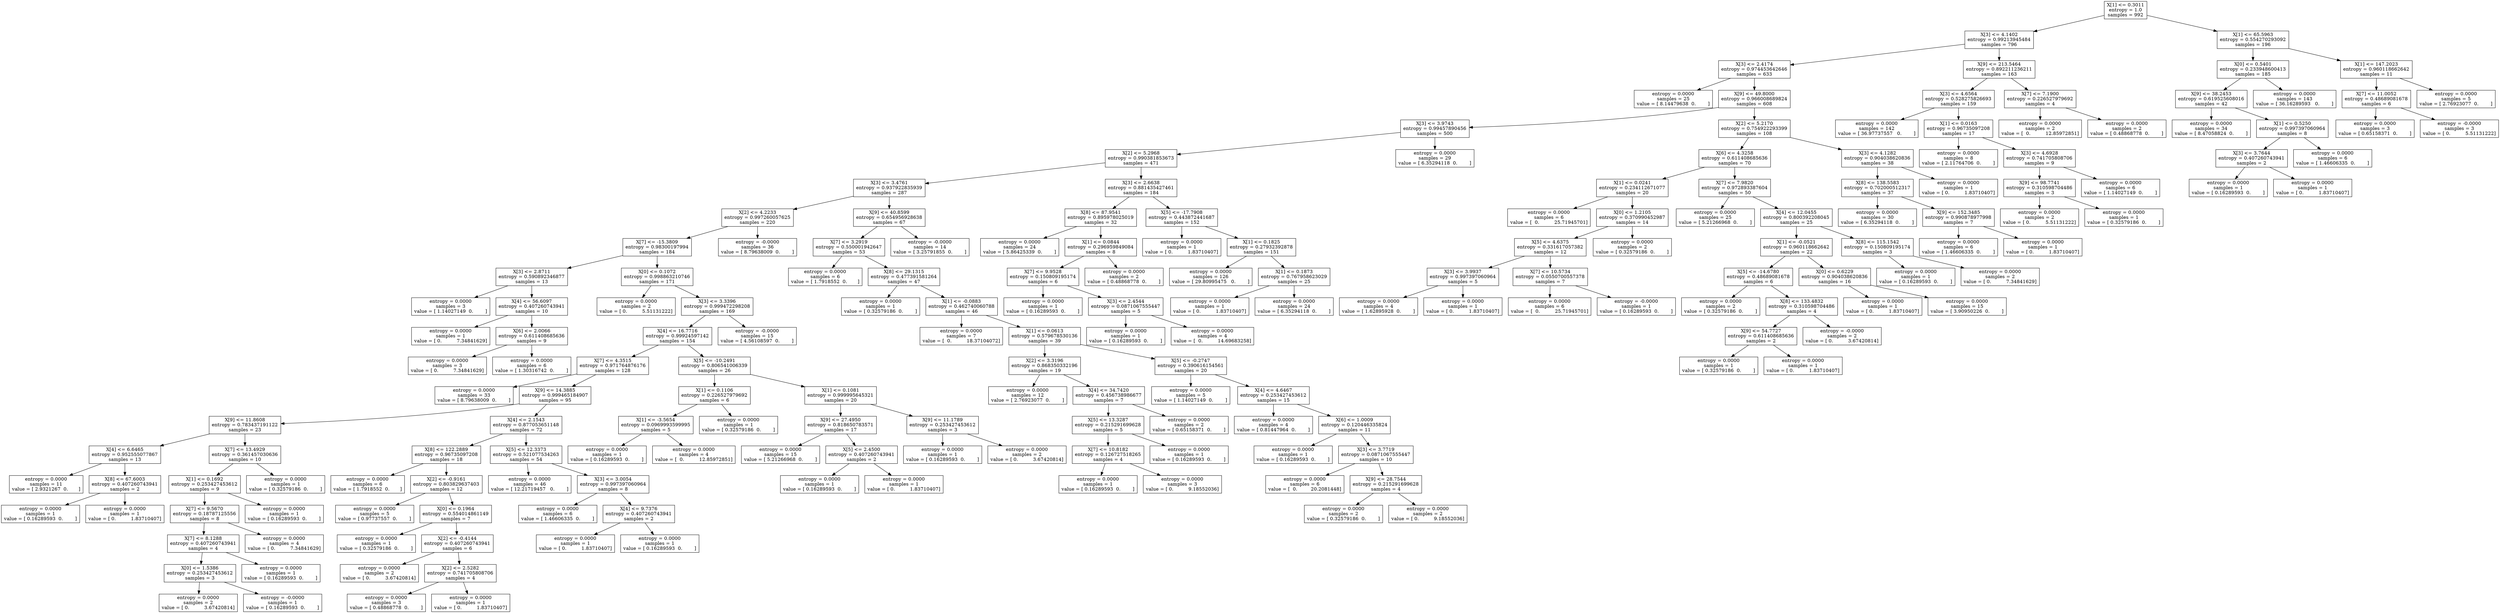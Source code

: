 digraph Tree {
0 [label="X[1] <= 0.3011\nentropy = 1.0\nsamples = 992", shape="box"] ;
1 [label="X[3] <= 4.1402\nentropy = 0.99213945484\nsamples = 796", shape="box"] ;
0 -> 1 ;
2 [label="X[3] <= 2.4174\nentropy = 0.974453642646\nsamples = 633", shape="box"] ;
1 -> 2 ;
3 [label="entropy = 0.0000\nsamples = 25\nvalue = [ 8.14479638  0.        ]", shape="box"] ;
2 -> 3 ;
4 [label="X[9] <= 49.8000\nentropy = 0.966008689824\nsamples = 608", shape="box"] ;
2 -> 4 ;
5 [label="X[3] <= 3.9743\nentropy = 0.99457890456\nsamples = 500", shape="box"] ;
4 -> 5 ;
6 [label="X[2] <= 5.2968\nentropy = 0.990381853673\nsamples = 471", shape="box"] ;
5 -> 6 ;
7 [label="X[3] <= 3.4761\nentropy = 0.937922835939\nsamples = 287", shape="box"] ;
6 -> 7 ;
8 [label="X[2] <= 4.2233\nentropy = 0.997260057625\nsamples = 220", shape="box"] ;
7 -> 8 ;
9 [label="X[7] <= -15.3809\nentropy = 0.98300197994\nsamples = 184", shape="box"] ;
8 -> 9 ;
10 [label="X[3] <= 2.8711\nentropy = 0.590892346877\nsamples = 13", shape="box"] ;
9 -> 10 ;
11 [label="entropy = 0.0000\nsamples = 3\nvalue = [ 1.14027149  0.        ]", shape="box"] ;
10 -> 11 ;
12 [label="X[4] <= 56.6097\nentropy = 0.407260743941\nsamples = 10", shape="box"] ;
10 -> 12 ;
13 [label="entropy = 0.0000\nsamples = 1\nvalue = [ 0.          7.34841629]", shape="box"] ;
12 -> 13 ;
14 [label="X[6] <= 2.0066\nentropy = 0.611408685636\nsamples = 9", shape="box"] ;
12 -> 14 ;
15 [label="entropy = 0.0000\nsamples = 3\nvalue = [ 0.          7.34841629]", shape="box"] ;
14 -> 15 ;
16 [label="entropy = 0.0000\nsamples = 6\nvalue = [ 1.30316742  0.        ]", shape="box"] ;
14 -> 16 ;
17 [label="X[0] <= 0.1072\nentropy = 0.998863210746\nsamples = 171", shape="box"] ;
9 -> 17 ;
18 [label="entropy = 0.0000\nsamples = 2\nvalue = [ 0.          5.51131222]", shape="box"] ;
17 -> 18 ;
19 [label="X[3] <= 3.3396\nentropy = 0.999472298208\nsamples = 169", shape="box"] ;
17 -> 19 ;
20 [label="X[4] <= 16.7716\nentropy = 0.99924597142\nsamples = 154", shape="box"] ;
19 -> 20 ;
21 [label="X[7] <= 4.3515\nentropy = 0.971764876176\nsamples = 128", shape="box"] ;
20 -> 21 ;
22 [label="entropy = 0.0000\nsamples = 33\nvalue = [ 8.79638009  0.        ]", shape="box"] ;
21 -> 22 ;
23 [label="X[9] <= 14.3885\nentropy = 0.999465184907\nsamples = 95", shape="box"] ;
21 -> 23 ;
24 [label="X[9] <= 11.8608\nentropy = 0.783437191122\nsamples = 23", shape="box"] ;
23 -> 24 ;
25 [label="X[4] <= 6.6465\nentropy = 0.952555077867\nsamples = 13", shape="box"] ;
24 -> 25 ;
26 [label="entropy = 0.0000\nsamples = 11\nvalue = [ 2.9321267  0.       ]", shape="box"] ;
25 -> 26 ;
27 [label="X[8] <= 67.6003\nentropy = 0.407260743941\nsamples = 2", shape="box"] ;
25 -> 27 ;
28 [label="entropy = 0.0000\nsamples = 1\nvalue = [ 0.16289593  0.        ]", shape="box"] ;
27 -> 28 ;
29 [label="entropy = 0.0000\nsamples = 1\nvalue = [ 0.          1.83710407]", shape="box"] ;
27 -> 29 ;
30 [label="X[7] <= 13.4929\nentropy = 0.361457030636\nsamples = 10", shape="box"] ;
24 -> 30 ;
31 [label="X[1] <= 0.1692\nentropy = 0.253427453612\nsamples = 9", shape="box"] ;
30 -> 31 ;
32 [label="X[7] <= 9.5670\nentropy = 0.18787125556\nsamples = 8", shape="box"] ;
31 -> 32 ;
33 [label="X[7] <= 8.1288\nentropy = 0.407260743941\nsamples = 4", shape="box"] ;
32 -> 33 ;
34 [label="X[0] <= 1.5386\nentropy = 0.253427453612\nsamples = 3", shape="box"] ;
33 -> 34 ;
35 [label="entropy = 0.0000\nsamples = 2\nvalue = [ 0.          3.67420814]", shape="box"] ;
34 -> 35 ;
36 [label="entropy = -0.0000\nsamples = 1\nvalue = [ 0.16289593  0.        ]", shape="box"] ;
34 -> 36 ;
37 [label="entropy = 0.0000\nsamples = 1\nvalue = [ 0.16289593  0.        ]", shape="box"] ;
33 -> 37 ;
38 [label="entropy = 0.0000\nsamples = 4\nvalue = [ 0.          7.34841629]", shape="box"] ;
32 -> 38 ;
39 [label="entropy = 0.0000\nsamples = 1\nvalue = [ 0.16289593  0.        ]", shape="box"] ;
31 -> 39 ;
40 [label="entropy = 0.0000\nsamples = 1\nvalue = [ 0.32579186  0.        ]", shape="box"] ;
30 -> 40 ;
41 [label="X[4] <= 2.1543\nentropy = 0.877053651148\nsamples = 72", shape="box"] ;
23 -> 41 ;
42 [label="X[8] <= 122.2889\nentropy = 0.96735097208\nsamples = 18", shape="box"] ;
41 -> 42 ;
43 [label="entropy = 0.0000\nsamples = 6\nvalue = [ 1.7918552  0.       ]", shape="box"] ;
42 -> 43 ;
44 [label="X[2] <= -0.9161\nentropy = 0.803829637403\nsamples = 12", shape="box"] ;
42 -> 44 ;
45 [label="entropy = 0.0000\nsamples = 5\nvalue = [ 0.97737557  0.        ]", shape="box"] ;
44 -> 45 ;
46 [label="X[0] <= 0.1964\nentropy = 0.554014861149\nsamples = 7", shape="box"] ;
44 -> 46 ;
47 [label="entropy = 0.0000\nsamples = 1\nvalue = [ 0.32579186  0.        ]", shape="box"] ;
46 -> 47 ;
48 [label="X[2] <= -0.4144\nentropy = 0.407260743941\nsamples = 6", shape="box"] ;
46 -> 48 ;
49 [label="entropy = 0.0000\nsamples = 2\nvalue = [ 0.          3.67420814]", shape="box"] ;
48 -> 49 ;
50 [label="X[2] <= 2.5282\nentropy = 0.741705808706\nsamples = 4", shape="box"] ;
48 -> 50 ;
51 [label="entropy = 0.0000\nsamples = 3\nvalue = [ 0.48868778  0.        ]", shape="box"] ;
50 -> 51 ;
52 [label="entropy = 0.0000\nsamples = 1\nvalue = [ 0.          1.83710407]", shape="box"] ;
50 -> 52 ;
53 [label="X[5] <= 12.3373\nentropy = 0.521077534263\nsamples = 54", shape="box"] ;
41 -> 53 ;
54 [label="entropy = 0.0000\nsamples = 46\nvalue = [ 12.21719457   0.        ]", shape="box"] ;
53 -> 54 ;
55 [label="X[3] <= 3.0054\nentropy = 0.997397060964\nsamples = 8", shape="box"] ;
53 -> 55 ;
56 [label="entropy = 0.0000\nsamples = 6\nvalue = [ 1.46606335  0.        ]", shape="box"] ;
55 -> 56 ;
57 [label="X[4] <= 9.7376\nentropy = 0.407260743941\nsamples = 2", shape="box"] ;
55 -> 57 ;
58 [label="entropy = 0.0000\nsamples = 1\nvalue = [ 0.          1.83710407]", shape="box"] ;
57 -> 58 ;
59 [label="entropy = 0.0000\nsamples = 1\nvalue = [ 0.16289593  0.        ]", shape="box"] ;
57 -> 59 ;
60 [label="X[5] <= -10.2491\nentropy = 0.806541006339\nsamples = 26", shape="box"] ;
20 -> 60 ;
61 [label="X[1] <= 0.1106\nentropy = 0.226527979692\nsamples = 6", shape="box"] ;
60 -> 61 ;
62 [label="X[1] <= -3.5654\nentropy = 0.0969993599995\nsamples = 5", shape="box"] ;
61 -> 62 ;
63 [label="entropy = 0.0000\nsamples = 1\nvalue = [ 0.16289593  0.        ]", shape="box"] ;
62 -> 63 ;
64 [label="entropy = 0.0000\nsamples = 4\nvalue = [  0.          12.85972851]", shape="box"] ;
62 -> 64 ;
65 [label="entropy = 0.0000\nsamples = 1\nvalue = [ 0.32579186  0.        ]", shape="box"] ;
61 -> 65 ;
66 [label="X[1] <= 0.1081\nentropy = 0.999995645321\nsamples = 20", shape="box"] ;
60 -> 66 ;
67 [label="X[9] <= 27.4950\nentropy = 0.818650783571\nsamples = 17", shape="box"] ;
66 -> 67 ;
68 [label="entropy = 0.0000\nsamples = 15\nvalue = [ 5.21266968  0.        ]", shape="box"] ;
67 -> 68 ;
69 [label="X[5] <= 2.4500\nentropy = 0.407260743941\nsamples = 2", shape="box"] ;
67 -> 69 ;
70 [label="entropy = 0.0000\nsamples = 1\nvalue = [ 0.16289593  0.        ]", shape="box"] ;
69 -> 70 ;
71 [label="entropy = 0.0000\nsamples = 1\nvalue = [ 0.          1.83710407]", shape="box"] ;
69 -> 71 ;
72 [label="X[9] <= 11.1789\nentropy = 0.253427453612\nsamples = 3", shape="box"] ;
66 -> 72 ;
73 [label="entropy = 0.0000\nsamples = 1\nvalue = [ 0.16289593  0.        ]", shape="box"] ;
72 -> 73 ;
74 [label="entropy = 0.0000\nsamples = 2\nvalue = [ 0.          3.67420814]", shape="box"] ;
72 -> 74 ;
75 [label="entropy = -0.0000\nsamples = 15\nvalue = [ 4.56108597  0.        ]", shape="box"] ;
19 -> 75 ;
76 [label="entropy = -0.0000\nsamples = 36\nvalue = [ 8.79638009  0.        ]", shape="box"] ;
8 -> 76 ;
77 [label="X[9] <= 40.8599\nentropy = 0.654956928638\nsamples = 67", shape="box"] ;
7 -> 77 ;
78 [label="X[7] <= 3.2919\nentropy = 0.550001942647\nsamples = 53", shape="box"] ;
77 -> 78 ;
79 [label="entropy = 0.0000\nsamples = 6\nvalue = [ 1.7918552  0.       ]", shape="box"] ;
78 -> 79 ;
80 [label="X[8] <= 29.1315\nentropy = 0.477391581264\nsamples = 47", shape="box"] ;
78 -> 80 ;
81 [label="entropy = 0.0000\nsamples = 1\nvalue = [ 0.32579186  0.        ]", shape="box"] ;
80 -> 81 ;
82 [label="X[1] <= -0.0883\nentropy = 0.462740060788\nsamples = 46", shape="box"] ;
80 -> 82 ;
83 [label="entropy = 0.0000\nsamples = 7\nvalue = [  0.          18.37104072]", shape="box"] ;
82 -> 83 ;
84 [label="X[1] <= 0.0613\nentropy = 0.579678530136\nsamples = 39", shape="box"] ;
82 -> 84 ;
85 [label="X[2] <= 3.3196\nentropy = 0.868350332196\nsamples = 19", shape="box"] ;
84 -> 85 ;
86 [label="entropy = 0.0000\nsamples = 12\nvalue = [ 2.76923077  0.        ]", shape="box"] ;
85 -> 86 ;
87 [label="X[4] <= 34.7420\nentropy = 0.456738986677\nsamples = 7", shape="box"] ;
85 -> 87 ;
88 [label="X[5] <= 13.3287\nentropy = 0.215291699628\nsamples = 5", shape="box"] ;
87 -> 88 ;
89 [label="X[7] <= 10.8182\nentropy = 0.126727518265\nsamples = 4", shape="box"] ;
88 -> 89 ;
90 [label="entropy = 0.0000\nsamples = 1\nvalue = [ 0.16289593  0.        ]", shape="box"] ;
89 -> 90 ;
91 [label="entropy = 0.0000\nsamples = 3\nvalue = [ 0.          9.18552036]", shape="box"] ;
89 -> 91 ;
92 [label="entropy = 0.0000\nsamples = 1\nvalue = [ 0.16289593  0.        ]", shape="box"] ;
88 -> 92 ;
93 [label="entropy = 0.0000\nsamples = 2\nvalue = [ 0.65158371  0.        ]", shape="box"] ;
87 -> 93 ;
94 [label="X[5] <= -0.2747\nentropy = 0.390616154561\nsamples = 20", shape="box"] ;
84 -> 94 ;
95 [label="entropy = 0.0000\nsamples = 5\nvalue = [ 1.14027149  0.        ]", shape="box"] ;
94 -> 95 ;
96 [label="X[4] <= 4.6467\nentropy = 0.253427453612\nsamples = 15", shape="box"] ;
94 -> 96 ;
97 [label="entropy = 0.0000\nsamples = 4\nvalue = [ 0.81447964  0.        ]", shape="box"] ;
96 -> 97 ;
98 [label="X[6] <= 1.0009\nentropy = 0.120446335824\nsamples = 11", shape="box"] ;
96 -> 98 ;
99 [label="entropy = 0.0000\nsamples = 1\nvalue = [ 0.16289593  0.        ]", shape="box"] ;
98 -> 99 ;
100 [label="X[3] <= 3.7719\nentropy = 0.0871067555447\nsamples = 10", shape="box"] ;
98 -> 100 ;
101 [label="entropy = 0.0000\nsamples = 6\nvalue = [  0.         20.2081448]", shape="box"] ;
100 -> 101 ;
102 [label="X[9] <= 28.7544\nentropy = 0.215291699628\nsamples = 4", shape="box"] ;
100 -> 102 ;
103 [label="entropy = 0.0000\nsamples = 2\nvalue = [ 0.32579186  0.        ]", shape="box"] ;
102 -> 103 ;
104 [label="entropy = 0.0000\nsamples = 2\nvalue = [ 0.          9.18552036]", shape="box"] ;
102 -> 104 ;
105 [label="entropy = -0.0000\nsamples = 14\nvalue = [ 3.25791855  0.        ]", shape="box"] ;
77 -> 105 ;
106 [label="X[3] <= 2.6638\nentropy = 0.881435427461\nsamples = 184", shape="box"] ;
6 -> 106 ;
107 [label="X[8] <= 87.9541\nentropy = 0.895978025019\nsamples = 32", shape="box"] ;
106 -> 107 ;
108 [label="entropy = 0.0000\nsamples = 24\nvalue = [ 5.86425339  0.        ]", shape="box"] ;
107 -> 108 ;
109 [label="X[1] <= 0.0844\nentropy = 0.296959849084\nsamples = 8", shape="box"] ;
107 -> 109 ;
110 [label="X[7] <= 9.9528\nentropy = 0.150809195174\nsamples = 6", shape="box"] ;
109 -> 110 ;
111 [label="entropy = 0.0000\nsamples = 1\nvalue = [ 0.16289593  0.        ]", shape="box"] ;
110 -> 111 ;
112 [label="X[3] <= 2.4544\nentropy = 0.0871067555447\nsamples = 5", shape="box"] ;
110 -> 112 ;
113 [label="entropy = 0.0000\nsamples = 1\nvalue = [ 0.16289593  0.        ]", shape="box"] ;
112 -> 113 ;
114 [label="entropy = 0.0000\nsamples = 4\nvalue = [  0.          14.69683258]", shape="box"] ;
112 -> 114 ;
115 [label="entropy = 0.0000\nsamples = 2\nvalue = [ 0.48868778  0.        ]", shape="box"] ;
109 -> 115 ;
116 [label="X[5] <= -17.7908\nentropy = 0.443872441687\nsamples = 152", shape="box"] ;
106 -> 116 ;
117 [label="entropy = 0.0000\nsamples = 1\nvalue = [ 0.          1.83710407]", shape="box"] ;
116 -> 117 ;
118 [label="X[1] <= 0.1825\nentropy = 0.27932392878\nsamples = 151", shape="box"] ;
116 -> 118 ;
119 [label="entropy = 0.0000\nsamples = 126\nvalue = [ 29.80995475   0.        ]", shape="box"] ;
118 -> 119 ;
120 [label="X[1] <= 0.1873\nentropy = 0.767958623029\nsamples = 25", shape="box"] ;
118 -> 120 ;
121 [label="entropy = 0.0000\nsamples = 1\nvalue = [ 0.          1.83710407]", shape="box"] ;
120 -> 121 ;
122 [label="entropy = 0.0000\nsamples = 24\nvalue = [ 6.35294118  0.        ]", shape="box"] ;
120 -> 122 ;
123 [label="entropy = 0.0000\nsamples = 29\nvalue = [ 6.35294118  0.        ]", shape="box"] ;
5 -> 123 ;
124 [label="X[2] <= 5.2170\nentropy = 0.754922293399\nsamples = 108", shape="box"] ;
4 -> 124 ;
125 [label="X[6] <= 4.3258\nentropy = 0.611408685636\nsamples = 70", shape="box"] ;
124 -> 125 ;
126 [label="X[1] <= 0.0241\nentropy = 0.234112671077\nsamples = 20", shape="box"] ;
125 -> 126 ;
127 [label="entropy = 0.0000\nsamples = 6\nvalue = [  0.          25.71945701]", shape="box"] ;
126 -> 127 ;
128 [label="X[0] <= 1.2105\nentropy = 0.370990452987\nsamples = 14", shape="box"] ;
126 -> 128 ;
129 [label="X[5] <= 4.6375\nentropy = 0.331617057382\nsamples = 12", shape="box"] ;
128 -> 129 ;
130 [label="X[3] <= 3.9937\nentropy = 0.997397060964\nsamples = 5", shape="box"] ;
129 -> 130 ;
131 [label="entropy = 0.0000\nsamples = 4\nvalue = [ 1.62895928  0.        ]", shape="box"] ;
130 -> 131 ;
132 [label="entropy = 0.0000\nsamples = 1\nvalue = [ 0.          1.83710407]", shape="box"] ;
130 -> 132 ;
133 [label="X[7] <= 10.5734\nentropy = 0.0550700557378\nsamples = 7", shape="box"] ;
129 -> 133 ;
134 [label="entropy = 0.0000\nsamples = 6\nvalue = [  0.          25.71945701]", shape="box"] ;
133 -> 134 ;
135 [label="entropy = -0.0000\nsamples = 1\nvalue = [ 0.16289593  0.        ]", shape="box"] ;
133 -> 135 ;
136 [label="entropy = 0.0000\nsamples = 2\nvalue = [ 0.32579186  0.        ]", shape="box"] ;
128 -> 136 ;
137 [label="X[7] <= 7.9820\nentropy = 0.972893387604\nsamples = 50", shape="box"] ;
125 -> 137 ;
138 [label="entropy = 0.0000\nsamples = 25\nvalue = [ 5.21266968  0.        ]", shape="box"] ;
137 -> 138 ;
139 [label="X[4] <= 12.0455\nentropy = 0.800392208045\nsamples = 25", shape="box"] ;
137 -> 139 ;
140 [label="X[1] <= -0.0521\nentropy = 0.960118662642\nsamples = 22", shape="box"] ;
139 -> 140 ;
141 [label="X[5] <= -14.6780\nentropy = 0.48689081678\nsamples = 6", shape="box"] ;
140 -> 141 ;
142 [label="entropy = 0.0000\nsamples = 2\nvalue = [ 0.32579186  0.        ]", shape="box"] ;
141 -> 142 ;
143 [label="X[8] <= 133.4832\nentropy = 0.310598704486\nsamples = 4", shape="box"] ;
141 -> 143 ;
144 [label="X[9] <= 54.7727\nentropy = 0.611408685636\nsamples = 2", shape="box"] ;
143 -> 144 ;
145 [label="entropy = 0.0000\nsamples = 1\nvalue = [ 0.32579186  0.        ]", shape="box"] ;
144 -> 145 ;
146 [label="entropy = 0.0000\nsamples = 1\nvalue = [ 0.          1.83710407]", shape="box"] ;
144 -> 146 ;
147 [label="entropy = -0.0000\nsamples = 2\nvalue = [ 0.          3.67420814]", shape="box"] ;
143 -> 147 ;
148 [label="X[0] <= 0.6229\nentropy = 0.904038620836\nsamples = 16", shape="box"] ;
140 -> 148 ;
149 [label="entropy = 0.0000\nsamples = 1\nvalue = [ 0.          1.83710407]", shape="box"] ;
148 -> 149 ;
150 [label="entropy = 0.0000\nsamples = 15\nvalue = [ 3.90950226  0.        ]", shape="box"] ;
148 -> 150 ;
151 [label="X[8] <= 115.1542\nentropy = 0.150809195174\nsamples = 3", shape="box"] ;
139 -> 151 ;
152 [label="entropy = 0.0000\nsamples = 1\nvalue = [ 0.16289593  0.        ]", shape="box"] ;
151 -> 152 ;
153 [label="entropy = 0.0000\nsamples = 2\nvalue = [ 0.          7.34841629]", shape="box"] ;
151 -> 153 ;
154 [label="X[3] <= 4.1282\nentropy = 0.904038620836\nsamples = 38", shape="box"] ;
124 -> 154 ;
155 [label="X[8] <= 138.5583\nentropy = 0.702000512317\nsamples = 37", shape="box"] ;
154 -> 155 ;
156 [label="entropy = 0.0000\nsamples = 30\nvalue = [ 6.35294118  0.        ]", shape="box"] ;
155 -> 156 ;
157 [label="X[9] <= 152.3485\nentropy = 0.990878977998\nsamples = 7", shape="box"] ;
155 -> 157 ;
158 [label="entropy = 0.0000\nsamples = 6\nvalue = [ 1.46606335  0.        ]", shape="box"] ;
157 -> 158 ;
159 [label="entropy = 0.0000\nsamples = 1\nvalue = [ 0.          1.83710407]", shape="box"] ;
157 -> 159 ;
160 [label="entropy = 0.0000\nsamples = 1\nvalue = [ 0.          1.83710407]", shape="box"] ;
154 -> 160 ;
161 [label="X[9] <= 213.5464\nentropy = 0.892211236211\nsamples = 163", shape="box"] ;
1 -> 161 ;
162 [label="X[3] <= 4.6564\nentropy = 0.528275826693\nsamples = 159", shape="box"] ;
161 -> 162 ;
163 [label="entropy = 0.0000\nsamples = 142\nvalue = [ 36.97737557   0.        ]", shape="box"] ;
162 -> 163 ;
164 [label="X[1] <= 0.0163\nentropy = 0.96735097208\nsamples = 17", shape="box"] ;
162 -> 164 ;
165 [label="entropy = 0.0000\nsamples = 8\nvalue = [ 2.11764706  0.        ]", shape="box"] ;
164 -> 165 ;
166 [label="X[3] <= 4.6928\nentropy = 0.741705808706\nsamples = 9", shape="box"] ;
164 -> 166 ;
167 [label="X[9] <= 98.7741\nentropy = 0.310598704486\nsamples = 3", shape="box"] ;
166 -> 167 ;
168 [label="entropy = 0.0000\nsamples = 2\nvalue = [ 0.          5.51131222]", shape="box"] ;
167 -> 168 ;
169 [label="entropy = 0.0000\nsamples = 1\nvalue = [ 0.32579186  0.        ]", shape="box"] ;
167 -> 169 ;
170 [label="entropy = 0.0000\nsamples = 6\nvalue = [ 1.14027149  0.        ]", shape="box"] ;
166 -> 170 ;
171 [label="X[7] <= 7.1900\nentropy = 0.226527979692\nsamples = 4", shape="box"] ;
161 -> 171 ;
172 [label="entropy = 0.0000\nsamples = 2\nvalue = [  0.          12.85972851]", shape="box"] ;
171 -> 172 ;
173 [label="entropy = 0.0000\nsamples = 2\nvalue = [ 0.48868778  0.        ]", shape="box"] ;
171 -> 173 ;
174 [label="X[1] <= 65.5963\nentropy = 0.554270293092\nsamples = 196", shape="box"] ;
0 -> 174 ;
175 [label="X[0] <= 0.5401\nentropy = 0.233948600413\nsamples = 185", shape="box"] ;
174 -> 175 ;
176 [label="X[9] <= 38.2453\nentropy = 0.619525608016\nsamples = 42", shape="box"] ;
175 -> 176 ;
177 [label="entropy = 0.0000\nsamples = 34\nvalue = [ 8.47058824  0.        ]", shape="box"] ;
176 -> 177 ;
178 [label="X[1] <= 0.5250\nentropy = 0.997397060964\nsamples = 8", shape="box"] ;
176 -> 178 ;
179 [label="X[3] <= 3.7644\nentropy = 0.407260743941\nsamples = 2", shape="box"] ;
178 -> 179 ;
180 [label="entropy = 0.0000\nsamples = 1\nvalue = [ 0.16289593  0.        ]", shape="box"] ;
179 -> 180 ;
181 [label="entropy = 0.0000\nsamples = 1\nvalue = [ 0.          1.83710407]", shape="box"] ;
179 -> 181 ;
182 [label="entropy = 0.0000\nsamples = 6\nvalue = [ 1.46606335  0.        ]", shape="box"] ;
178 -> 182 ;
183 [label="entropy = 0.0000\nsamples = 143\nvalue = [ 36.16289593   0.        ]", shape="box"] ;
175 -> 183 ;
184 [label="X[1] <= 147.2023\nentropy = 0.960118662642\nsamples = 11", shape="box"] ;
174 -> 184 ;
185 [label="X[7] <= 11.0052\nentropy = 0.48689081678\nsamples = 6", shape="box"] ;
184 -> 185 ;
186 [label="entropy = 0.0000\nsamples = 3\nvalue = [ 0.65158371  0.        ]", shape="box"] ;
185 -> 186 ;
187 [label="entropy = -0.0000\nsamples = 3\nvalue = [ 0.          5.51131222]", shape="box"] ;
185 -> 187 ;
188 [label="entropy = 0.0000\nsamples = 5\nvalue = [ 2.76923077  0.        ]", shape="box"] ;
184 -> 188 ;
}